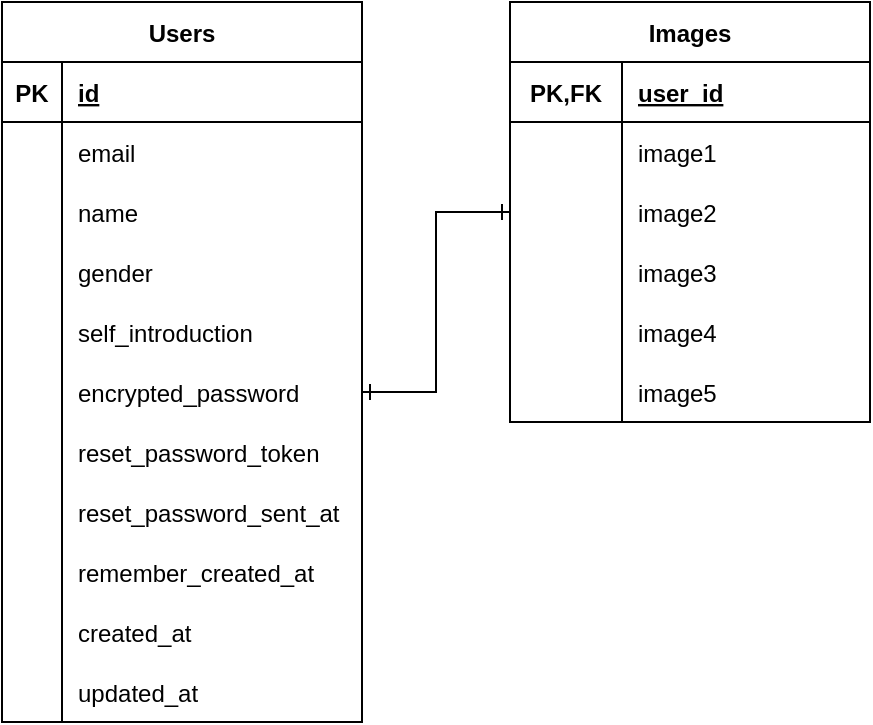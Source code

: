 <mxfile version="20.3.2" type="google"><diagram id="9OEiqqVN_KvPb9m6rW8q" name="ページ1"><mxGraphModel grid="1" page="1" gridSize="10" guides="1" tooltips="1" connect="1" arrows="1" fold="1" pageScale="1" pageWidth="827" pageHeight="1169" math="0" shadow="0"><root><mxCell id="0"/><mxCell id="1" parent="0"/><mxCell id="-WBUfp1rwlOQoUJZnFWL-12" value="Users" style="shape=table;startSize=30;container=1;collapsible=1;childLayout=tableLayout;fixedRows=1;rowLines=0;fontStyle=1;align=center;resizeLast=1;" vertex="1" parent="1"><mxGeometry x="70" y="-1150" width="180" height="360" as="geometry"/></mxCell><mxCell id="-WBUfp1rwlOQoUJZnFWL-13" value="" style="shape=tableRow;horizontal=0;startSize=0;swimlaneHead=0;swimlaneBody=0;fillColor=none;collapsible=0;dropTarget=0;points=[[0,0.5],[1,0.5]];portConstraint=eastwest;top=0;left=0;right=0;bottom=1;" vertex="1" parent="-WBUfp1rwlOQoUJZnFWL-12"><mxGeometry y="30" width="180" height="30" as="geometry"/></mxCell><mxCell id="-WBUfp1rwlOQoUJZnFWL-14" value="PK" style="shape=partialRectangle;connectable=0;fillColor=none;top=0;left=0;bottom=0;right=0;fontStyle=1;overflow=hidden;" vertex="1" parent="-WBUfp1rwlOQoUJZnFWL-13"><mxGeometry width="30" height="30" as="geometry"><mxRectangle width="30" height="30" as="alternateBounds"/></mxGeometry></mxCell><mxCell id="-WBUfp1rwlOQoUJZnFWL-15" value="id" style="shape=partialRectangle;connectable=0;fillColor=none;top=0;left=0;bottom=0;right=0;align=left;spacingLeft=6;fontStyle=5;overflow=hidden;" vertex="1" parent="-WBUfp1rwlOQoUJZnFWL-13"><mxGeometry x="30" width="150" height="30" as="geometry"><mxRectangle width="150" height="30" as="alternateBounds"/></mxGeometry></mxCell><mxCell id="-WBUfp1rwlOQoUJZnFWL-16" value="" style="shape=tableRow;horizontal=0;startSize=0;swimlaneHead=0;swimlaneBody=0;fillColor=none;collapsible=0;dropTarget=0;points=[[0,0.5],[1,0.5]];portConstraint=eastwest;top=0;left=0;right=0;bottom=0;" vertex="1" parent="-WBUfp1rwlOQoUJZnFWL-12"><mxGeometry y="60" width="180" height="30" as="geometry"/></mxCell><mxCell id="-WBUfp1rwlOQoUJZnFWL-17" value="" style="shape=partialRectangle;connectable=0;fillColor=none;top=0;left=0;bottom=0;right=0;editable=1;overflow=hidden;" vertex="1" parent="-WBUfp1rwlOQoUJZnFWL-16"><mxGeometry width="30" height="30" as="geometry"><mxRectangle width="30" height="30" as="alternateBounds"/></mxGeometry></mxCell><mxCell id="-WBUfp1rwlOQoUJZnFWL-18" value="email" style="shape=partialRectangle;connectable=0;fillColor=none;top=0;left=0;bottom=0;right=0;align=left;spacingLeft=6;overflow=hidden;" vertex="1" parent="-WBUfp1rwlOQoUJZnFWL-16"><mxGeometry x="30" width="150" height="30" as="geometry"><mxRectangle width="150" height="30" as="alternateBounds"/></mxGeometry></mxCell><mxCell id="-WBUfp1rwlOQoUJZnFWL-19" value="" style="shape=tableRow;horizontal=0;startSize=0;swimlaneHead=0;swimlaneBody=0;fillColor=none;collapsible=0;dropTarget=0;points=[[0,0.5],[1,0.5]];portConstraint=eastwest;top=0;left=0;right=0;bottom=0;" vertex="1" parent="-WBUfp1rwlOQoUJZnFWL-12"><mxGeometry y="90" width="180" height="30" as="geometry"/></mxCell><mxCell id="-WBUfp1rwlOQoUJZnFWL-20" value="" style="shape=partialRectangle;connectable=0;fillColor=none;top=0;left=0;bottom=0;right=0;editable=1;overflow=hidden;" vertex="1" parent="-WBUfp1rwlOQoUJZnFWL-19"><mxGeometry width="30" height="30" as="geometry"><mxRectangle width="30" height="30" as="alternateBounds"/></mxGeometry></mxCell><mxCell id="-WBUfp1rwlOQoUJZnFWL-21" value="name" style="shape=partialRectangle;connectable=0;fillColor=none;top=0;left=0;bottom=0;right=0;align=left;spacingLeft=6;overflow=hidden;" vertex="1" parent="-WBUfp1rwlOQoUJZnFWL-19"><mxGeometry x="30" width="150" height="30" as="geometry"><mxRectangle width="150" height="30" as="alternateBounds"/></mxGeometry></mxCell><mxCell id="-WBUfp1rwlOQoUJZnFWL-22" value="" style="shape=tableRow;horizontal=0;startSize=0;swimlaneHead=0;swimlaneBody=0;fillColor=none;collapsible=0;dropTarget=0;points=[[0,0.5],[1,0.5]];portConstraint=eastwest;top=0;left=0;right=0;bottom=0;" vertex="1" parent="-WBUfp1rwlOQoUJZnFWL-12"><mxGeometry y="120" width="180" height="30" as="geometry"/></mxCell><mxCell id="-WBUfp1rwlOQoUJZnFWL-23" value="" style="shape=partialRectangle;connectable=0;fillColor=none;top=0;left=0;bottom=0;right=0;editable=1;overflow=hidden;" vertex="1" parent="-WBUfp1rwlOQoUJZnFWL-22"><mxGeometry width="30" height="30" as="geometry"><mxRectangle width="30" height="30" as="alternateBounds"/></mxGeometry></mxCell><mxCell id="-WBUfp1rwlOQoUJZnFWL-24" value="gender" style="shape=partialRectangle;connectable=0;fillColor=none;top=0;left=0;bottom=0;right=0;align=left;spacingLeft=6;overflow=hidden;" vertex="1" parent="-WBUfp1rwlOQoUJZnFWL-22"><mxGeometry x="30" width="150" height="30" as="geometry"><mxRectangle width="150" height="30" as="alternateBounds"/></mxGeometry></mxCell><mxCell id="-WBUfp1rwlOQoUJZnFWL-25" value="" style="shape=tableRow;horizontal=0;startSize=0;swimlaneHead=0;swimlaneBody=0;fillColor=none;collapsible=0;dropTarget=0;points=[[0,0.5],[1,0.5]];portConstraint=eastwest;top=0;left=0;right=0;bottom=0;" vertex="1" parent="-WBUfp1rwlOQoUJZnFWL-12"><mxGeometry y="150" width="180" height="30" as="geometry"/></mxCell><mxCell id="-WBUfp1rwlOQoUJZnFWL-26" value="" style="shape=partialRectangle;connectable=0;fillColor=none;top=0;left=0;bottom=0;right=0;editable=1;overflow=hidden;" vertex="1" parent="-WBUfp1rwlOQoUJZnFWL-25"><mxGeometry width="30" height="30" as="geometry"><mxRectangle width="30" height="30" as="alternateBounds"/></mxGeometry></mxCell><mxCell id="-WBUfp1rwlOQoUJZnFWL-27" value="self_introduction" style="shape=partialRectangle;connectable=0;fillColor=none;top=0;left=0;bottom=0;right=0;align=left;spacingLeft=6;overflow=hidden;" vertex="1" parent="-WBUfp1rwlOQoUJZnFWL-25"><mxGeometry x="30" width="150" height="30" as="geometry"><mxRectangle width="150" height="30" as="alternateBounds"/></mxGeometry></mxCell><mxCell id="-WBUfp1rwlOQoUJZnFWL-28" value="" style="shape=tableRow;horizontal=0;startSize=0;swimlaneHead=0;swimlaneBody=0;fillColor=none;collapsible=0;dropTarget=0;points=[[0,0.5],[1,0.5]];portConstraint=eastwest;top=0;left=0;right=0;bottom=0;" vertex="1" parent="-WBUfp1rwlOQoUJZnFWL-12"><mxGeometry y="180" width="180" height="30" as="geometry"/></mxCell><mxCell id="-WBUfp1rwlOQoUJZnFWL-29" value="" style="shape=partialRectangle;connectable=0;fillColor=none;top=0;left=0;bottom=0;right=0;editable=1;overflow=hidden;" vertex="1" parent="-WBUfp1rwlOQoUJZnFWL-28"><mxGeometry width="30" height="30" as="geometry"><mxRectangle width="30" height="30" as="alternateBounds"/></mxGeometry></mxCell><mxCell id="-WBUfp1rwlOQoUJZnFWL-30" value="encrypted_password" style="shape=partialRectangle;connectable=0;fillColor=none;top=0;left=0;bottom=0;right=0;align=left;spacingLeft=6;overflow=hidden;" vertex="1" parent="-WBUfp1rwlOQoUJZnFWL-28"><mxGeometry x="30" width="150" height="30" as="geometry"><mxRectangle width="150" height="30" as="alternateBounds"/></mxGeometry></mxCell><mxCell id="-WBUfp1rwlOQoUJZnFWL-53" value="" style="shape=tableRow;horizontal=0;startSize=0;swimlaneHead=0;swimlaneBody=0;fillColor=none;collapsible=0;dropTarget=0;points=[[0,0.5],[1,0.5]];portConstraint=eastwest;top=0;left=0;right=0;bottom=0;" vertex="1" parent="-WBUfp1rwlOQoUJZnFWL-12"><mxGeometry y="210" width="180" height="30" as="geometry"/></mxCell><mxCell id="-WBUfp1rwlOQoUJZnFWL-54" value="" style="shape=partialRectangle;connectable=0;fillColor=none;top=0;left=0;bottom=0;right=0;editable=1;overflow=hidden;" vertex="1" parent="-WBUfp1rwlOQoUJZnFWL-53"><mxGeometry width="30" height="30" as="geometry"><mxRectangle width="30" height="30" as="alternateBounds"/></mxGeometry></mxCell><mxCell id="-WBUfp1rwlOQoUJZnFWL-55" value="reset_password_token" style="shape=partialRectangle;connectable=0;fillColor=none;top=0;left=0;bottom=0;right=0;align=left;spacingLeft=6;overflow=hidden;" vertex="1" parent="-WBUfp1rwlOQoUJZnFWL-53"><mxGeometry x="30" width="150" height="30" as="geometry"><mxRectangle width="150" height="30" as="alternateBounds"/></mxGeometry></mxCell><mxCell id="-WBUfp1rwlOQoUJZnFWL-56" value="" style="shape=tableRow;horizontal=0;startSize=0;swimlaneHead=0;swimlaneBody=0;fillColor=none;collapsible=0;dropTarget=0;points=[[0,0.5],[1,0.5]];portConstraint=eastwest;top=0;left=0;right=0;bottom=0;" vertex="1" parent="-WBUfp1rwlOQoUJZnFWL-12"><mxGeometry y="240" width="180" height="30" as="geometry"/></mxCell><mxCell id="-WBUfp1rwlOQoUJZnFWL-57" value="" style="shape=partialRectangle;connectable=0;fillColor=none;top=0;left=0;bottom=0;right=0;editable=1;overflow=hidden;" vertex="1" parent="-WBUfp1rwlOQoUJZnFWL-56"><mxGeometry width="30" height="30" as="geometry"><mxRectangle width="30" height="30" as="alternateBounds"/></mxGeometry></mxCell><mxCell id="-WBUfp1rwlOQoUJZnFWL-58" value="reset_password_sent_at" style="shape=partialRectangle;connectable=0;fillColor=none;top=0;left=0;bottom=0;right=0;align=left;spacingLeft=6;overflow=hidden;" vertex="1" parent="-WBUfp1rwlOQoUJZnFWL-56"><mxGeometry x="30" width="150" height="30" as="geometry"><mxRectangle width="150" height="30" as="alternateBounds"/></mxGeometry></mxCell><mxCell id="-WBUfp1rwlOQoUJZnFWL-59" value="" style="shape=tableRow;horizontal=0;startSize=0;swimlaneHead=0;swimlaneBody=0;fillColor=none;collapsible=0;dropTarget=0;points=[[0,0.5],[1,0.5]];portConstraint=eastwest;top=0;left=0;right=0;bottom=0;" vertex="1" parent="-WBUfp1rwlOQoUJZnFWL-12"><mxGeometry y="270" width="180" height="30" as="geometry"/></mxCell><mxCell id="-WBUfp1rwlOQoUJZnFWL-60" value="" style="shape=partialRectangle;connectable=0;fillColor=none;top=0;left=0;bottom=0;right=0;editable=1;overflow=hidden;" vertex="1" parent="-WBUfp1rwlOQoUJZnFWL-59"><mxGeometry width="30" height="30" as="geometry"><mxRectangle width="30" height="30" as="alternateBounds"/></mxGeometry></mxCell><mxCell id="-WBUfp1rwlOQoUJZnFWL-61" value="remember_created_at" style="shape=partialRectangle;connectable=0;fillColor=none;top=0;left=0;bottom=0;right=0;align=left;spacingLeft=6;overflow=hidden;" vertex="1" parent="-WBUfp1rwlOQoUJZnFWL-59"><mxGeometry x="30" width="150" height="30" as="geometry"><mxRectangle width="150" height="30" as="alternateBounds"/></mxGeometry></mxCell><mxCell id="-WBUfp1rwlOQoUJZnFWL-62" value="" style="shape=tableRow;horizontal=0;startSize=0;swimlaneHead=0;swimlaneBody=0;fillColor=none;collapsible=0;dropTarget=0;points=[[0,0.5],[1,0.5]];portConstraint=eastwest;top=0;left=0;right=0;bottom=0;" vertex="1" parent="-WBUfp1rwlOQoUJZnFWL-12"><mxGeometry y="300" width="180" height="30" as="geometry"/></mxCell><mxCell id="-WBUfp1rwlOQoUJZnFWL-63" value="" style="shape=partialRectangle;connectable=0;fillColor=none;top=0;left=0;bottom=0;right=0;editable=1;overflow=hidden;" vertex="1" parent="-WBUfp1rwlOQoUJZnFWL-62"><mxGeometry width="30" height="30" as="geometry"><mxRectangle width="30" height="30" as="alternateBounds"/></mxGeometry></mxCell><mxCell id="-WBUfp1rwlOQoUJZnFWL-64" value="created_at" style="shape=partialRectangle;connectable=0;fillColor=none;top=0;left=0;bottom=0;right=0;align=left;spacingLeft=6;overflow=hidden;" vertex="1" parent="-WBUfp1rwlOQoUJZnFWL-62"><mxGeometry x="30" width="150" height="30" as="geometry"><mxRectangle width="150" height="30" as="alternateBounds"/></mxGeometry></mxCell><mxCell id="-WBUfp1rwlOQoUJZnFWL-65" value="" style="shape=tableRow;horizontal=0;startSize=0;swimlaneHead=0;swimlaneBody=0;fillColor=none;collapsible=0;dropTarget=0;points=[[0,0.5],[1,0.5]];portConstraint=eastwest;top=0;left=0;right=0;bottom=0;" vertex="1" parent="-WBUfp1rwlOQoUJZnFWL-12"><mxGeometry y="330" width="180" height="30" as="geometry"/></mxCell><mxCell id="-WBUfp1rwlOQoUJZnFWL-66" value="" style="shape=partialRectangle;connectable=0;fillColor=none;top=0;left=0;bottom=0;right=0;editable=1;overflow=hidden;" vertex="1" parent="-WBUfp1rwlOQoUJZnFWL-65"><mxGeometry width="30" height="30" as="geometry"><mxRectangle width="30" height="30" as="alternateBounds"/></mxGeometry></mxCell><mxCell id="-WBUfp1rwlOQoUJZnFWL-67" value="updated_at" style="shape=partialRectangle;connectable=0;fillColor=none;top=0;left=0;bottom=0;right=0;align=left;spacingLeft=6;overflow=hidden;" vertex="1" parent="-WBUfp1rwlOQoUJZnFWL-65"><mxGeometry x="30" width="150" height="30" as="geometry"><mxRectangle width="150" height="30" as="alternateBounds"/></mxGeometry></mxCell><mxCell id="-WBUfp1rwlOQoUJZnFWL-74" value="Images" style="shape=table;startSize=30;container=1;collapsible=1;childLayout=tableLayout;fixedRows=1;rowLines=0;fontStyle=1;align=center;resizeLast=1;" vertex="1" parent="1"><mxGeometry x="324" y="-1150" width="180" height="210" as="geometry"/></mxCell><mxCell id="-WBUfp1rwlOQoUJZnFWL-75" value="" style="shape=tableRow;horizontal=0;startSize=0;swimlaneHead=0;swimlaneBody=0;fillColor=none;collapsible=0;dropTarget=0;points=[[0,0.5],[1,0.5]];portConstraint=eastwest;top=0;left=0;right=0;bottom=1;strokeColor=default;" vertex="1" parent="-WBUfp1rwlOQoUJZnFWL-74"><mxGeometry y="30" width="180" height="30" as="geometry"/></mxCell><mxCell id="-WBUfp1rwlOQoUJZnFWL-76" value="PK,FK" style="shape=partialRectangle;connectable=0;fillColor=none;top=0;left=0;bottom=0;right=0;fontStyle=1;overflow=hidden;" vertex="1" parent="-WBUfp1rwlOQoUJZnFWL-75"><mxGeometry width="56" height="30" as="geometry"><mxRectangle width="56" height="30" as="alternateBounds"/></mxGeometry></mxCell><mxCell id="-WBUfp1rwlOQoUJZnFWL-77" value="user_id" style="shape=partialRectangle;connectable=0;fillColor=none;top=0;left=0;bottom=0;right=0;align=left;spacingLeft=6;fontStyle=5;overflow=hidden;" vertex="1" parent="-WBUfp1rwlOQoUJZnFWL-75"><mxGeometry x="56" width="124" height="30" as="geometry"><mxRectangle width="124" height="30" as="alternateBounds"/></mxGeometry></mxCell><mxCell id="-WBUfp1rwlOQoUJZnFWL-78" value="" style="shape=tableRow;horizontal=0;startSize=0;swimlaneHead=0;swimlaneBody=0;fillColor=none;collapsible=0;dropTarget=0;points=[[0,0.5],[1,0.5]];portConstraint=eastwest;top=0;left=0;right=0;bottom=0;" vertex="1" parent="-WBUfp1rwlOQoUJZnFWL-74"><mxGeometry y="60" width="180" height="30" as="geometry"/></mxCell><mxCell id="-WBUfp1rwlOQoUJZnFWL-79" value="" style="shape=partialRectangle;connectable=0;fillColor=none;top=0;left=0;bottom=0;right=0;editable=1;overflow=hidden;" vertex="1" parent="-WBUfp1rwlOQoUJZnFWL-78"><mxGeometry width="56" height="30" as="geometry"><mxRectangle width="56" height="30" as="alternateBounds"/></mxGeometry></mxCell><mxCell id="-WBUfp1rwlOQoUJZnFWL-80" value="image1" style="shape=partialRectangle;connectable=0;fillColor=none;top=0;left=0;bottom=0;right=0;align=left;spacingLeft=6;overflow=hidden;" vertex="1" parent="-WBUfp1rwlOQoUJZnFWL-78"><mxGeometry x="56" width="124" height="30" as="geometry"><mxRectangle width="124" height="30" as="alternateBounds"/></mxGeometry></mxCell><mxCell id="-WBUfp1rwlOQoUJZnFWL-81" value="" style="shape=tableRow;horizontal=0;startSize=0;swimlaneHead=0;swimlaneBody=0;fillColor=none;collapsible=0;dropTarget=0;points=[[0,0.5],[1,0.5]];portConstraint=eastwest;top=0;left=0;right=0;bottom=0;" vertex="1" parent="-WBUfp1rwlOQoUJZnFWL-74"><mxGeometry y="90" width="180" height="30" as="geometry"/></mxCell><mxCell id="-WBUfp1rwlOQoUJZnFWL-82" value="" style="shape=partialRectangle;connectable=0;fillColor=none;top=0;left=0;bottom=0;right=0;editable=1;overflow=hidden;" vertex="1" parent="-WBUfp1rwlOQoUJZnFWL-81"><mxGeometry width="56" height="30" as="geometry"><mxRectangle width="56" height="30" as="alternateBounds"/></mxGeometry></mxCell><mxCell id="-WBUfp1rwlOQoUJZnFWL-83" value="image2" style="shape=partialRectangle;connectable=0;fillColor=none;top=0;left=0;bottom=0;right=0;align=left;spacingLeft=6;overflow=hidden;" vertex="1" parent="-WBUfp1rwlOQoUJZnFWL-81"><mxGeometry x="56" width="124" height="30" as="geometry"><mxRectangle width="124" height="30" as="alternateBounds"/></mxGeometry></mxCell><mxCell id="-WBUfp1rwlOQoUJZnFWL-84" value="" style="shape=tableRow;horizontal=0;startSize=0;swimlaneHead=0;swimlaneBody=0;fillColor=none;collapsible=0;dropTarget=0;points=[[0,0.5],[1,0.5]];portConstraint=eastwest;top=0;left=0;right=0;bottom=0;" vertex="1" parent="-WBUfp1rwlOQoUJZnFWL-74"><mxGeometry y="120" width="180" height="30" as="geometry"/></mxCell><mxCell id="-WBUfp1rwlOQoUJZnFWL-85" value="" style="shape=partialRectangle;connectable=0;fillColor=none;top=0;left=0;bottom=0;right=0;editable=1;overflow=hidden;" vertex="1" parent="-WBUfp1rwlOQoUJZnFWL-84"><mxGeometry width="56" height="30" as="geometry"><mxRectangle width="56" height="30" as="alternateBounds"/></mxGeometry></mxCell><mxCell id="-WBUfp1rwlOQoUJZnFWL-86" value="image3" style="shape=partialRectangle;connectable=0;fillColor=none;top=0;left=0;bottom=0;right=0;align=left;spacingLeft=6;overflow=hidden;" vertex="1" parent="-WBUfp1rwlOQoUJZnFWL-84"><mxGeometry x="56" width="124" height="30" as="geometry"><mxRectangle width="124" height="30" as="alternateBounds"/></mxGeometry></mxCell><mxCell id="-WBUfp1rwlOQoUJZnFWL-133" value="" style="shape=tableRow;horizontal=0;startSize=0;swimlaneHead=0;swimlaneBody=0;fillColor=none;collapsible=0;dropTarget=0;points=[[0,0.5],[1,0.5]];portConstraint=eastwest;top=0;left=0;right=0;bottom=0;" vertex="1" parent="-WBUfp1rwlOQoUJZnFWL-74"><mxGeometry y="150" width="180" height="30" as="geometry"/></mxCell><mxCell id="-WBUfp1rwlOQoUJZnFWL-134" value="" style="shape=partialRectangle;connectable=0;fillColor=none;top=0;left=0;bottom=0;right=0;editable=1;overflow=hidden;" vertex="1" parent="-WBUfp1rwlOQoUJZnFWL-133"><mxGeometry width="56" height="30" as="geometry"><mxRectangle width="56" height="30" as="alternateBounds"/></mxGeometry></mxCell><mxCell id="-WBUfp1rwlOQoUJZnFWL-135" value="image4" style="shape=partialRectangle;connectable=0;fillColor=none;top=0;left=0;bottom=0;right=0;align=left;spacingLeft=6;overflow=hidden;" vertex="1" parent="-WBUfp1rwlOQoUJZnFWL-133"><mxGeometry x="56" width="124" height="30" as="geometry"><mxRectangle width="124" height="30" as="alternateBounds"/></mxGeometry></mxCell><mxCell id="-WBUfp1rwlOQoUJZnFWL-136" value="" style="shape=tableRow;horizontal=0;startSize=0;swimlaneHead=0;swimlaneBody=0;fillColor=none;collapsible=0;dropTarget=0;points=[[0,0.5],[1,0.5]];portConstraint=eastwest;top=0;left=0;right=0;bottom=0;" vertex="1" parent="-WBUfp1rwlOQoUJZnFWL-74"><mxGeometry y="180" width="180" height="30" as="geometry"/></mxCell><mxCell id="-WBUfp1rwlOQoUJZnFWL-137" value="" style="shape=partialRectangle;connectable=0;fillColor=none;top=0;left=0;bottom=0;right=0;editable=1;overflow=hidden;" vertex="1" parent="-WBUfp1rwlOQoUJZnFWL-136"><mxGeometry width="56" height="30" as="geometry"><mxRectangle width="56" height="30" as="alternateBounds"/></mxGeometry></mxCell><mxCell id="-WBUfp1rwlOQoUJZnFWL-138" value="image5" style="shape=partialRectangle;connectable=0;fillColor=none;top=0;left=0;bottom=0;right=0;align=left;spacingLeft=6;overflow=hidden;" vertex="1" parent="-WBUfp1rwlOQoUJZnFWL-136"><mxGeometry x="56" width="124" height="30" as="geometry"><mxRectangle width="124" height="30" as="alternateBounds"/></mxGeometry></mxCell><mxCell id="-WBUfp1rwlOQoUJZnFWL-132" style="edgeStyle=orthogonalEdgeStyle;rounded=0;orthogonalLoop=1;jettySize=auto;html=1;exitX=1;exitY=0.5;exitDx=0;exitDy=0;entryX=0;entryY=0.5;entryDx=0;entryDy=0;endArrow=ERone;endFill=0;startArrow=ERone;startFill=0;" edge="1" parent="1" source="-WBUfp1rwlOQoUJZnFWL-28" target="-WBUfp1rwlOQoUJZnFWL-81"><mxGeometry relative="1" as="geometry"/></mxCell></root></mxGraphModel></diagram></mxfile>